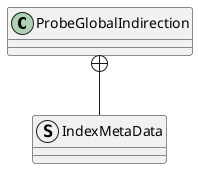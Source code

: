 @startuml
class ProbeGlobalIndirection {
}
struct IndexMetaData {
}
ProbeGlobalIndirection +-- IndexMetaData
@enduml
